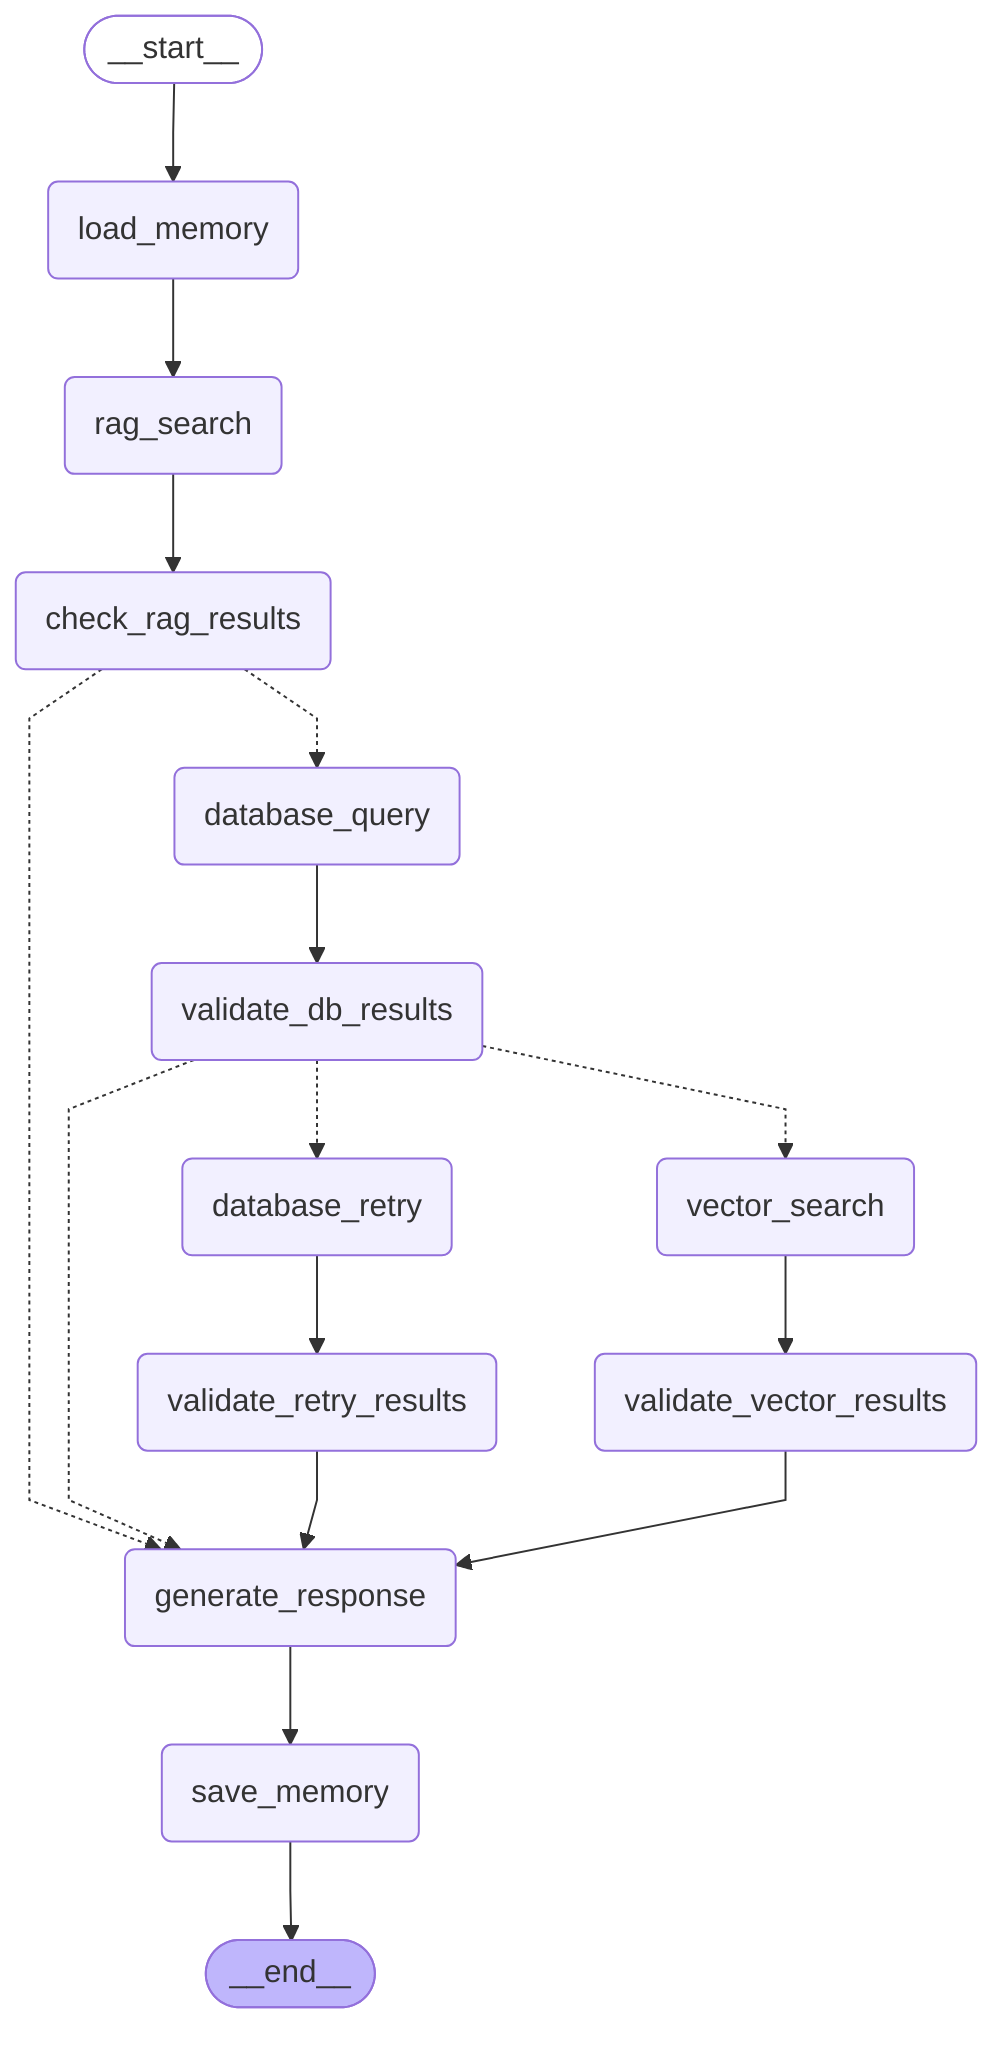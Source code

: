 ---
config:
  flowchart:
    curve: linear
---
graph TD;
	__start__([<p>__start__</p>]):::first
	load_memory(load_memory)
	rag_search(rag_search)
	check_rag_results(check_rag_results)
	database_query(database_query)
	validate_db_results(validate_db_results)
	database_retry(database_retry)
	validate_retry_results(validate_retry_results)
	vector_search(vector_search)
	validate_vector_results(validate_vector_results)
	generate_response(generate_response)
	save_memory(save_memory)
	__end__([<p>__end__</p>]):::last
	__start__ --> load_memory;
	check_rag_results -.-> database_query;
	check_rag_results -.-> generate_response;
	database_query --> validate_db_results;
	database_retry --> validate_retry_results;
	generate_response --> save_memory;
	load_memory --> rag_search;
	rag_search --> check_rag_results;
	validate_db_results -.-> database_retry;
	validate_db_results -.-> generate_response;
	validate_db_results -.-> vector_search;
	validate_retry_results --> generate_response;
	validate_vector_results --> generate_response;
	vector_search --> validate_vector_results;
	save_memory --> __end__;
	classDef default fill:#f2f0ff,line-height:1.2
	classDef first fill-opacity:0
	classDef last fill:#bfb6fc